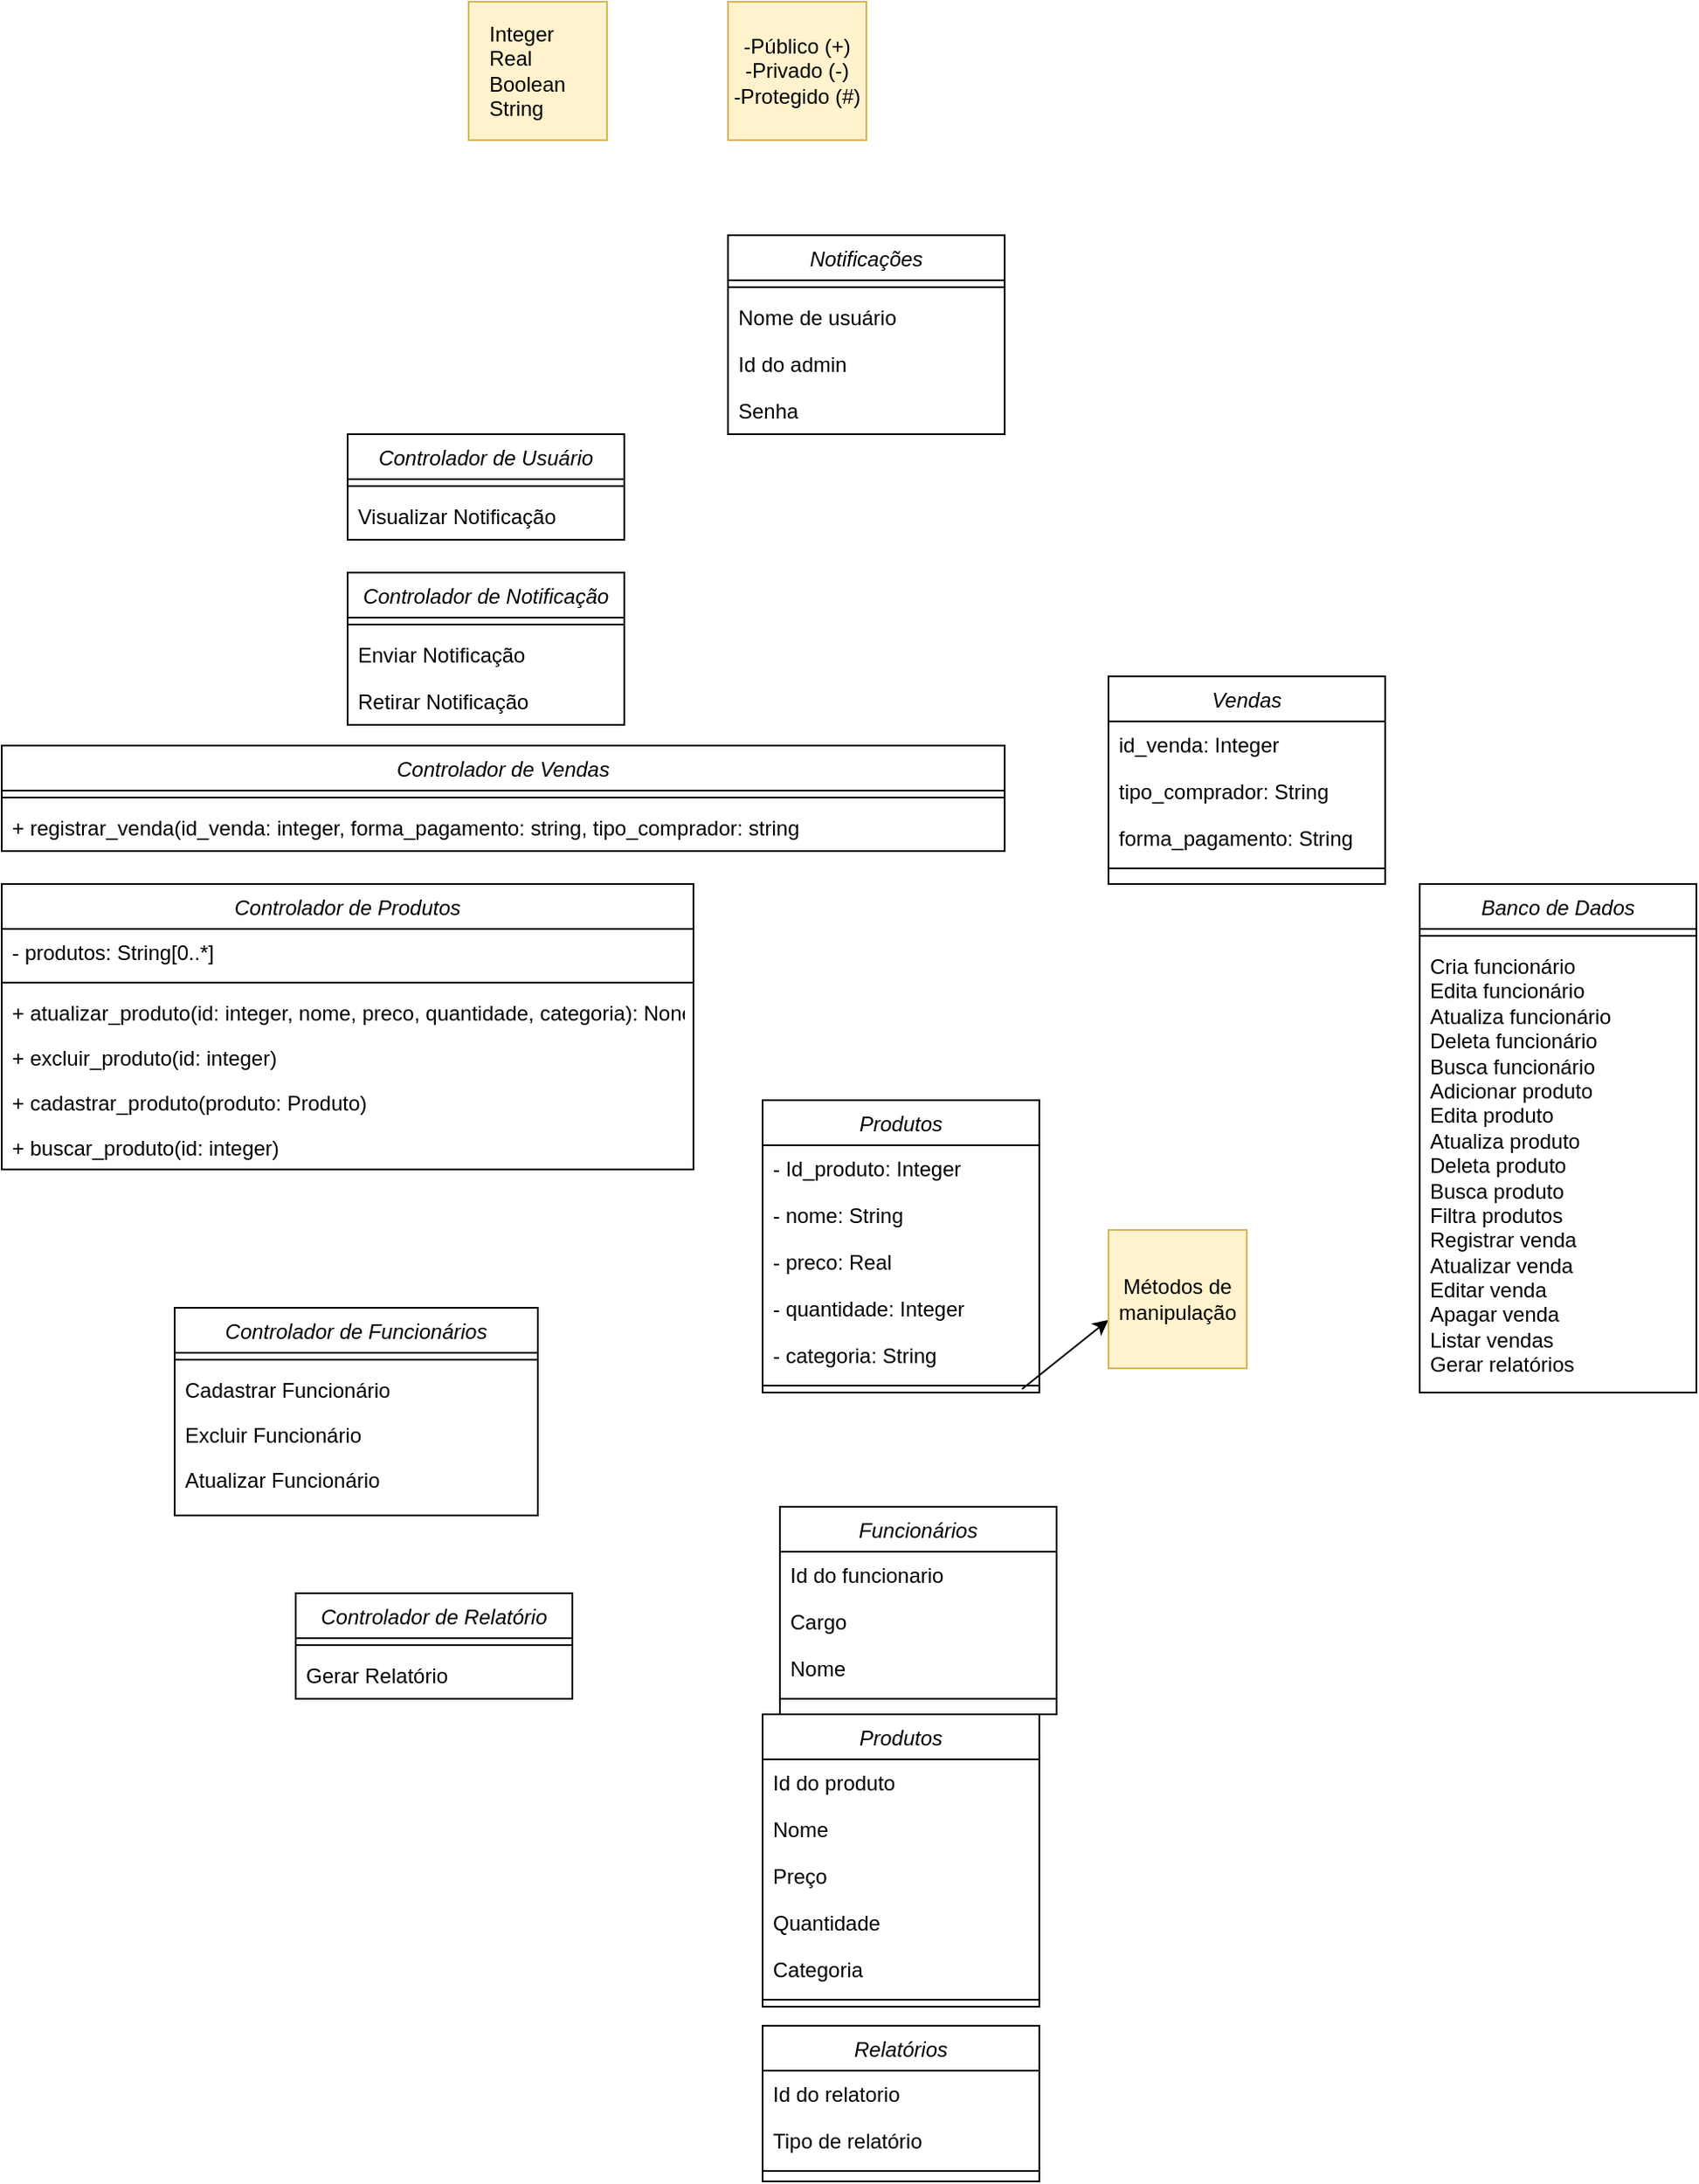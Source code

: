<mxfile version="24.8.4">
  <diagram id="C5RBs43oDa-KdzZeNtuy" name="Page-1">
    <mxGraphModel dx="1434" dy="1949" grid="1" gridSize="10" guides="1" tooltips="1" connect="1" arrows="1" fold="1" page="1" pageScale="1" pageWidth="827" pageHeight="1169" math="0" shadow="0">
      <root>
        <mxCell id="WIyWlLk6GJQsqaUBKTNV-0" />
        <mxCell id="WIyWlLk6GJQsqaUBKTNV-1" parent="WIyWlLk6GJQsqaUBKTNV-0" />
        <mxCell id="gT6u7s9dC_nsRaWymPXt-0" value="Controlador de Produtos" style="swimlane;fontStyle=2;align=center;verticalAlign=top;childLayout=stackLayout;horizontal=1;startSize=26;horizontalStack=0;resizeParent=1;resizeLast=0;collapsible=1;marginBottom=0;rounded=0;shadow=0;strokeWidth=1;" parent="WIyWlLk6GJQsqaUBKTNV-1" vertex="1">
          <mxGeometry x="40" y="280" width="400" height="165" as="geometry">
            <mxRectangle x="230" y="140" width="160" height="26" as="alternateBounds" />
          </mxGeometry>
        </mxCell>
        <mxCell id="gT6u7s9dC_nsRaWymPXt-134" value="- produtos: String[0..*]" style="text;strokeColor=none;fillColor=none;align=left;verticalAlign=top;spacingLeft=4;spacingRight=4;overflow=hidden;rotatable=0;points=[[0,0.5],[1,0.5]];portConstraint=eastwest;" parent="gT6u7s9dC_nsRaWymPXt-0" vertex="1">
          <mxGeometry y="26" width="400" height="27" as="geometry" />
        </mxCell>
        <mxCell id="gT6u7s9dC_nsRaWymPXt-4" value="" style="line;html=1;strokeWidth=1;align=left;verticalAlign=middle;spacingTop=-1;spacingLeft=3;spacingRight=3;rotatable=0;labelPosition=right;points=[];portConstraint=eastwest;" parent="gT6u7s9dC_nsRaWymPXt-0" vertex="1">
          <mxGeometry y="53" width="400" height="8" as="geometry" />
        </mxCell>
        <mxCell id="gT6u7s9dC_nsRaWymPXt-3" value="+ atualizar_produto(id: integer, nome, preco, quantidade, categoria): None" style="text;align=left;verticalAlign=top;spacingLeft=4;spacingRight=4;overflow=hidden;rotatable=0;points=[[0,0.5],[1,0.5]];portConstraint=eastwest;rounded=0;shadow=0;html=0;" parent="gT6u7s9dC_nsRaWymPXt-0" vertex="1">
          <mxGeometry y="61" width="400" height="26" as="geometry" />
        </mxCell>
        <mxCell id="gT6u7s9dC_nsRaWymPXt-2" value="+ excluir_produto(id: integer)" style="text;align=left;verticalAlign=top;spacingLeft=4;spacingRight=4;overflow=hidden;rotatable=0;points=[[0,0.5],[1,0.5]];portConstraint=eastwest;rounded=0;shadow=0;html=0;" parent="gT6u7s9dC_nsRaWymPXt-0" vertex="1">
          <mxGeometry y="87" width="400" height="26" as="geometry" />
        </mxCell>
        <mxCell id="gT6u7s9dC_nsRaWymPXt-1" value="+ cadastrar_produto(produto: Produto)" style="text;align=left;verticalAlign=top;spacingLeft=4;spacingRight=4;overflow=hidden;rotatable=0;points=[[0,0.5],[1,0.5]];portConstraint=eastwest;" parent="gT6u7s9dC_nsRaWymPXt-0" vertex="1">
          <mxGeometry y="113" width="400" height="26" as="geometry" />
        </mxCell>
        <mxCell id="uGqlonOlqgjPrVyLk_4E-11" value="+ buscar_produto(id: integer) " style="text;align=left;verticalAlign=top;spacingLeft=4;spacingRight=4;overflow=hidden;rotatable=0;points=[[0,0.5],[1,0.5]];portConstraint=eastwest;" vertex="1" parent="gT6u7s9dC_nsRaWymPXt-0">
          <mxGeometry y="139" width="400" height="26" as="geometry" />
        </mxCell>
        <mxCell id="gT6u7s9dC_nsRaWymPXt-6" value="Controlador de Funcionários" style="swimlane;fontStyle=2;align=center;verticalAlign=top;childLayout=stackLayout;horizontal=1;startSize=26;horizontalStack=0;resizeParent=1;resizeLast=0;collapsible=1;marginBottom=0;rounded=0;shadow=0;strokeWidth=1;" parent="WIyWlLk6GJQsqaUBKTNV-1" vertex="1">
          <mxGeometry x="140" y="525" width="210" height="120" as="geometry">
            <mxRectangle x="230" y="140" width="160" height="26" as="alternateBounds" />
          </mxGeometry>
        </mxCell>
        <mxCell id="gT6u7s9dC_nsRaWymPXt-7" value="" style="line;html=1;strokeWidth=1;align=left;verticalAlign=middle;spacingTop=-1;spacingLeft=3;spacingRight=3;rotatable=0;labelPosition=right;points=[];portConstraint=eastwest;" parent="gT6u7s9dC_nsRaWymPXt-6" vertex="1">
          <mxGeometry y="26" width="210" height="8" as="geometry" />
        </mxCell>
        <mxCell id="gT6u7s9dC_nsRaWymPXt-10" value="Cadastrar Funcionário" style="text;align=left;verticalAlign=top;spacingLeft=4;spacingRight=4;overflow=hidden;rotatable=0;points=[[0,0.5],[1,0.5]];portConstraint=eastwest;" parent="gT6u7s9dC_nsRaWymPXt-6" vertex="1">
          <mxGeometry y="34" width="210" height="26" as="geometry" />
        </mxCell>
        <mxCell id="gT6u7s9dC_nsRaWymPXt-9" value="Excluir Funcionário" style="text;align=left;verticalAlign=top;spacingLeft=4;spacingRight=4;overflow=hidden;rotatable=0;points=[[0,0.5],[1,0.5]];portConstraint=eastwest;rounded=0;shadow=0;html=0;" parent="gT6u7s9dC_nsRaWymPXt-6" vertex="1">
          <mxGeometry y="60" width="210" height="26" as="geometry" />
        </mxCell>
        <mxCell id="uGqlonOlqgjPrVyLk_4E-4" value="Atualizar Funcionário" style="text;align=left;verticalAlign=top;spacingLeft=4;spacingRight=4;overflow=hidden;rotatable=0;points=[[0,0.5],[1,0.5]];portConstraint=eastwest;rounded=0;shadow=0;html=0;" vertex="1" parent="gT6u7s9dC_nsRaWymPXt-6">
          <mxGeometry y="86" width="210" height="26" as="geometry" />
        </mxCell>
        <mxCell id="gT6u7s9dC_nsRaWymPXt-14" value="Controlador de Vendas" style="swimlane;fontStyle=2;align=center;verticalAlign=top;childLayout=stackLayout;horizontal=1;startSize=26;horizontalStack=0;resizeParent=1;resizeLast=0;collapsible=1;marginBottom=0;rounded=0;shadow=0;strokeWidth=1;" parent="WIyWlLk6GJQsqaUBKTNV-1" vertex="1">
          <mxGeometry x="40" y="200" width="580" height="61" as="geometry">
            <mxRectangle x="240" y="200" width="160" height="26" as="alternateBounds" />
          </mxGeometry>
        </mxCell>
        <mxCell id="gT6u7s9dC_nsRaWymPXt-15" value="" style="line;html=1;strokeWidth=1;align=left;verticalAlign=middle;spacingTop=-1;spacingLeft=3;spacingRight=3;rotatable=0;labelPosition=right;points=[];portConstraint=eastwest;" parent="gT6u7s9dC_nsRaWymPXt-14" vertex="1">
          <mxGeometry y="26" width="580" height="8" as="geometry" />
        </mxCell>
        <mxCell id="gT6u7s9dC_nsRaWymPXt-19" value="+ registrar_venda(id_venda: integer, forma_pagamento: string, tipo_comprador: string" style="text;strokeColor=none;fillColor=none;align=left;verticalAlign=top;spacingLeft=4;spacingRight=4;overflow=hidden;rotatable=0;points=[[0,0.5],[1,0.5]];portConstraint=eastwest;" parent="gT6u7s9dC_nsRaWymPXt-14" vertex="1">
          <mxGeometry y="34" width="580" height="27" as="geometry" />
        </mxCell>
        <mxCell id="gT6u7s9dC_nsRaWymPXt-27" value="Controlador de Notificação" style="swimlane;fontStyle=2;align=center;verticalAlign=top;childLayout=stackLayout;horizontal=1;startSize=26;horizontalStack=0;resizeParent=1;resizeLast=0;collapsible=1;marginBottom=0;rounded=0;shadow=0;strokeWidth=1;" parent="WIyWlLk6GJQsqaUBKTNV-1" vertex="1">
          <mxGeometry x="240" y="100" width="160" height="88" as="geometry">
            <mxRectangle x="240" y="200" width="160" height="26" as="alternateBounds" />
          </mxGeometry>
        </mxCell>
        <mxCell id="gT6u7s9dC_nsRaWymPXt-28" value="" style="line;html=1;strokeWidth=1;align=left;verticalAlign=middle;spacingTop=-1;spacingLeft=3;spacingRight=3;rotatable=0;labelPosition=right;points=[];portConstraint=eastwest;" parent="gT6u7s9dC_nsRaWymPXt-27" vertex="1">
          <mxGeometry y="26" width="160" height="8" as="geometry" />
        </mxCell>
        <mxCell id="gT6u7s9dC_nsRaWymPXt-22" value="Enviar Notificação" style="text;strokeColor=none;fillColor=none;align=left;verticalAlign=top;spacingLeft=4;spacingRight=4;overflow=hidden;rotatable=0;points=[[0,0.5],[1,0.5]];portConstraint=eastwest;" parent="gT6u7s9dC_nsRaWymPXt-27" vertex="1">
          <mxGeometry y="34" width="160" height="27" as="geometry" />
        </mxCell>
        <mxCell id="gT6u7s9dC_nsRaWymPXt-23" value="Retirar Notificação" style="text;strokeColor=none;fillColor=none;align=left;verticalAlign=top;spacingLeft=4;spacingRight=4;overflow=hidden;rotatable=0;points=[[0,0.5],[1,0.5]];portConstraint=eastwest;" parent="gT6u7s9dC_nsRaWymPXt-27" vertex="1">
          <mxGeometry y="61" width="160" height="27" as="geometry" />
        </mxCell>
        <mxCell id="gT6u7s9dC_nsRaWymPXt-30" value="Controlador de Usuário" style="swimlane;fontStyle=2;align=center;verticalAlign=top;childLayout=stackLayout;horizontal=1;startSize=26;horizontalStack=0;resizeParent=1;resizeLast=0;collapsible=1;marginBottom=0;rounded=0;shadow=0;strokeWidth=1;" parent="WIyWlLk6GJQsqaUBKTNV-1" vertex="1">
          <mxGeometry x="240" y="20" width="160" height="61" as="geometry">
            <mxRectangle x="240" y="200" width="160" height="26" as="alternateBounds" />
          </mxGeometry>
        </mxCell>
        <mxCell id="gT6u7s9dC_nsRaWymPXt-31" value="" style="line;html=1;strokeWidth=1;align=left;verticalAlign=middle;spacingTop=-1;spacingLeft=3;spacingRight=3;rotatable=0;labelPosition=right;points=[];portConstraint=eastwest;" parent="gT6u7s9dC_nsRaWymPXt-30" vertex="1">
          <mxGeometry y="26" width="160" height="8" as="geometry" />
        </mxCell>
        <mxCell id="gT6u7s9dC_nsRaWymPXt-26" value="Visualizar Notificação" style="text;strokeColor=none;fillColor=none;align=left;verticalAlign=top;spacingLeft=4;spacingRight=4;overflow=hidden;rotatable=0;points=[[0,0.5],[1,0.5]];portConstraint=eastwest;" parent="gT6u7s9dC_nsRaWymPXt-30" vertex="1">
          <mxGeometry y="34" width="160" height="27" as="geometry" />
        </mxCell>
        <mxCell id="gT6u7s9dC_nsRaWymPXt-38" value="Controlador de Relatório" style="swimlane;fontStyle=2;align=center;verticalAlign=top;childLayout=stackLayout;horizontal=1;startSize=26;horizontalStack=0;resizeParent=1;resizeLast=0;collapsible=1;marginBottom=0;rounded=0;shadow=0;strokeWidth=1;" parent="WIyWlLk6GJQsqaUBKTNV-1" vertex="1">
          <mxGeometry x="210" y="690" width="160" height="61" as="geometry">
            <mxRectangle x="230" y="140" width="160" height="26" as="alternateBounds" />
          </mxGeometry>
        </mxCell>
        <mxCell id="gT6u7s9dC_nsRaWymPXt-39" value="" style="line;html=1;strokeWidth=1;align=left;verticalAlign=middle;spacingTop=-1;spacingLeft=3;spacingRight=3;rotatable=0;labelPosition=right;points=[];portConstraint=eastwest;" parent="gT6u7s9dC_nsRaWymPXt-38" vertex="1">
          <mxGeometry y="26" width="160" height="8" as="geometry" />
        </mxCell>
        <mxCell id="gT6u7s9dC_nsRaWymPXt-37" value="Gerar Relatório" style="text;strokeColor=none;fillColor=none;align=left;verticalAlign=top;spacingLeft=4;spacingRight=4;overflow=hidden;rotatable=0;points=[[0,0.5],[1,0.5]];portConstraint=eastwest;" parent="gT6u7s9dC_nsRaWymPXt-38" vertex="1">
          <mxGeometry y="34" width="160" height="27" as="geometry" />
        </mxCell>
        <mxCell id="gT6u7s9dC_nsRaWymPXt-48" value="Notificações" style="swimlane;fontStyle=2;align=center;verticalAlign=top;childLayout=stackLayout;horizontal=1;startSize=26;horizontalStack=0;resizeParent=1;resizeLast=0;collapsible=1;marginBottom=0;rounded=0;shadow=0;strokeWidth=1;" parent="WIyWlLk6GJQsqaUBKTNV-1" vertex="1">
          <mxGeometry x="460" y="-95" width="160" height="115" as="geometry">
            <mxRectangle x="240" y="200" width="160" height="26" as="alternateBounds" />
          </mxGeometry>
        </mxCell>
        <mxCell id="gT6u7s9dC_nsRaWymPXt-49" value="" style="line;html=1;strokeWidth=1;align=left;verticalAlign=middle;spacingTop=-1;spacingLeft=3;spacingRight=3;rotatable=0;labelPosition=right;points=[];portConstraint=eastwest;" parent="gT6u7s9dC_nsRaWymPXt-48" vertex="1">
          <mxGeometry y="26" width="160" height="8" as="geometry" />
        </mxCell>
        <mxCell id="gT6u7s9dC_nsRaWymPXt-45" value="Nome de usuário" style="text;strokeColor=none;fillColor=none;align=left;verticalAlign=top;spacingLeft=4;spacingRight=4;overflow=hidden;rotatable=0;points=[[0,0.5],[1,0.5]];portConstraint=eastwest;" parent="gT6u7s9dC_nsRaWymPXt-48" vertex="1">
          <mxGeometry y="34" width="160" height="27" as="geometry" />
        </mxCell>
        <mxCell id="gT6u7s9dC_nsRaWymPXt-44" value="Id do admin" style="text;strokeColor=none;fillColor=none;align=left;verticalAlign=top;spacingLeft=4;spacingRight=4;overflow=hidden;rotatable=0;points=[[0,0.5],[1,0.5]];portConstraint=eastwest;" parent="gT6u7s9dC_nsRaWymPXt-48" vertex="1">
          <mxGeometry y="61" width="160" height="27" as="geometry" />
        </mxCell>
        <mxCell id="gT6u7s9dC_nsRaWymPXt-46" value="Senha" style="text;strokeColor=none;fillColor=none;align=left;verticalAlign=top;spacingLeft=4;spacingRight=4;overflow=hidden;rotatable=0;points=[[0,0.5],[1,0.5]];portConstraint=eastwest;" parent="gT6u7s9dC_nsRaWymPXt-48" vertex="1">
          <mxGeometry y="88" width="160" height="27" as="geometry" />
        </mxCell>
        <mxCell id="gT6u7s9dC_nsRaWymPXt-69" value="Vendas" style="swimlane;fontStyle=2;align=center;verticalAlign=top;childLayout=stackLayout;horizontal=1;startSize=26;horizontalStack=0;resizeParent=1;resizeLast=0;collapsible=1;marginBottom=0;rounded=0;shadow=0;strokeWidth=1;" parent="WIyWlLk6GJQsqaUBKTNV-1" vertex="1">
          <mxGeometry x="680" y="160" width="160" height="120" as="geometry">
            <mxRectangle x="230" y="140" width="160" height="26" as="alternateBounds" />
          </mxGeometry>
        </mxCell>
        <mxCell id="gT6u7s9dC_nsRaWymPXt-63" value="id_venda: Integer" style="text;strokeColor=none;fillColor=none;align=left;verticalAlign=top;spacingLeft=4;spacingRight=4;overflow=hidden;rotatable=0;points=[[0,0.5],[1,0.5]];portConstraint=eastwest;" parent="gT6u7s9dC_nsRaWymPXt-69" vertex="1">
          <mxGeometry y="26" width="160" height="27" as="geometry" />
        </mxCell>
        <mxCell id="gT6u7s9dC_nsRaWymPXt-65" value="tipo_comprador: String" style="text;strokeColor=none;fillColor=none;align=left;verticalAlign=top;spacingLeft=4;spacingRight=4;overflow=hidden;rotatable=0;points=[[0,0.5],[1,0.5]];portConstraint=eastwest;" parent="gT6u7s9dC_nsRaWymPXt-69" vertex="1">
          <mxGeometry y="53" width="160" height="27" as="geometry" />
        </mxCell>
        <mxCell id="gT6u7s9dC_nsRaWymPXt-66" value="forma_pagamento: String" style="text;strokeColor=none;fillColor=none;align=left;verticalAlign=top;spacingLeft=4;spacingRight=4;overflow=hidden;rotatable=0;points=[[0,0.5],[1,0.5]];portConstraint=eastwest;" parent="gT6u7s9dC_nsRaWymPXt-69" vertex="1">
          <mxGeometry y="80" width="160" height="27" as="geometry" />
        </mxCell>
        <mxCell id="gT6u7s9dC_nsRaWymPXt-70" value="" style="line;html=1;strokeWidth=1;align=left;verticalAlign=middle;spacingTop=-1;spacingLeft=3;spacingRight=3;rotatable=0;labelPosition=right;points=[];portConstraint=eastwest;" parent="gT6u7s9dC_nsRaWymPXt-69" vertex="1">
          <mxGeometry y="107" width="160" height="8" as="geometry" />
        </mxCell>
        <mxCell id="gT6u7s9dC_nsRaWymPXt-74" value="Produtos" style="swimlane;fontStyle=2;align=center;verticalAlign=top;childLayout=stackLayout;horizontal=1;startSize=26;horizontalStack=0;resizeParent=1;resizeLast=0;collapsible=1;marginBottom=0;rounded=0;shadow=0;strokeWidth=1;" parent="WIyWlLk6GJQsqaUBKTNV-1" vertex="1">
          <mxGeometry x="480" y="405" width="160" height="169" as="geometry">
            <mxRectangle x="230" y="140" width="160" height="26" as="alternateBounds" />
          </mxGeometry>
        </mxCell>
        <mxCell id="gT6u7s9dC_nsRaWymPXt-82" value="- Id_produto: Integer" style="text;strokeColor=none;fillColor=none;align=left;verticalAlign=top;spacingLeft=4;spacingRight=4;overflow=hidden;rotatable=0;points=[[0,0.5],[1,0.5]];portConstraint=eastwest;" parent="gT6u7s9dC_nsRaWymPXt-74" vertex="1">
          <mxGeometry y="26" width="160" height="27" as="geometry" />
        </mxCell>
        <mxCell id="gT6u7s9dC_nsRaWymPXt-83" value="- nome: String" style="text;strokeColor=none;fillColor=none;align=left;verticalAlign=top;spacingLeft=4;spacingRight=4;overflow=hidden;rotatable=0;points=[[0,0.5],[1,0.5]];portConstraint=eastwest;" parent="gT6u7s9dC_nsRaWymPXt-74" vertex="1">
          <mxGeometry y="53" width="160" height="27" as="geometry" />
        </mxCell>
        <mxCell id="gT6u7s9dC_nsRaWymPXt-85" value="- preco: Real" style="text;strokeColor=none;fillColor=none;align=left;verticalAlign=top;spacingLeft=4;spacingRight=4;overflow=hidden;rotatable=0;points=[[0,0.5],[1,0.5]];portConstraint=eastwest;" parent="gT6u7s9dC_nsRaWymPXt-74" vertex="1">
          <mxGeometry y="80" width="160" height="27" as="geometry" />
        </mxCell>
        <mxCell id="gT6u7s9dC_nsRaWymPXt-131" value="" style="endArrow=classic;html=1;rounded=0;fillColor=#fff2cc;strokeColor=#000000;" parent="gT6u7s9dC_nsRaWymPXt-74" edge="1">
          <mxGeometry width="50" height="50" relative="1" as="geometry">
            <mxPoint x="150" y="167" as="sourcePoint" />
            <mxPoint x="200" y="127" as="targetPoint" />
          </mxGeometry>
        </mxCell>
        <mxCell id="gT6u7s9dC_nsRaWymPXt-86" value="- quantidade: Integer" style="text;strokeColor=none;fillColor=none;align=left;verticalAlign=top;spacingLeft=4;spacingRight=4;overflow=hidden;rotatable=0;points=[[0,0.5],[1,0.5]];portConstraint=eastwest;" parent="gT6u7s9dC_nsRaWymPXt-74" vertex="1">
          <mxGeometry y="107" width="160" height="27" as="geometry" />
        </mxCell>
        <mxCell id="gT6u7s9dC_nsRaWymPXt-84" value="- categoria: String" style="text;strokeColor=none;fillColor=none;align=left;verticalAlign=top;spacingLeft=4;spacingRight=4;overflow=hidden;rotatable=0;points=[[0,0.5],[1,0.5]];portConstraint=eastwest;" parent="gT6u7s9dC_nsRaWymPXt-74" vertex="1">
          <mxGeometry y="134" width="160" height="27" as="geometry" />
        </mxCell>
        <mxCell id="gT6u7s9dC_nsRaWymPXt-80" value="" style="line;html=1;strokeWidth=1;align=left;verticalAlign=middle;spacingTop=-1;spacingLeft=3;spacingRight=3;rotatable=0;labelPosition=right;points=[];portConstraint=eastwest;" parent="gT6u7s9dC_nsRaWymPXt-74" vertex="1">
          <mxGeometry y="161" width="160" height="8" as="geometry" />
        </mxCell>
        <mxCell id="gT6u7s9dC_nsRaWymPXt-88" value="Funcionários" style="swimlane;fontStyle=2;align=center;verticalAlign=top;childLayout=stackLayout;horizontal=1;startSize=26;horizontalStack=0;resizeParent=1;resizeLast=0;collapsible=1;marginBottom=0;rounded=0;shadow=0;strokeWidth=1;" parent="WIyWlLk6GJQsqaUBKTNV-1" vertex="1">
          <mxGeometry x="490" y="640" width="160" height="120" as="geometry">
            <mxRectangle x="230" y="140" width="160" height="26" as="alternateBounds" />
          </mxGeometry>
        </mxCell>
        <mxCell id="gT6u7s9dC_nsRaWymPXt-96" value="Id do funcionario" style="text;strokeColor=none;fillColor=none;align=left;verticalAlign=top;spacingLeft=4;spacingRight=4;overflow=hidden;rotatable=0;points=[[0,0.5],[1,0.5]];portConstraint=eastwest;" parent="gT6u7s9dC_nsRaWymPXt-88" vertex="1">
          <mxGeometry y="26" width="160" height="27" as="geometry" />
        </mxCell>
        <mxCell id="gT6u7s9dC_nsRaWymPXt-97" value="Cargo" style="text;strokeColor=none;fillColor=none;align=left;verticalAlign=top;spacingLeft=4;spacingRight=4;overflow=hidden;rotatable=0;points=[[0,0.5],[1,0.5]];portConstraint=eastwest;" parent="gT6u7s9dC_nsRaWymPXt-88" vertex="1">
          <mxGeometry y="53" width="160" height="27" as="geometry" />
        </mxCell>
        <mxCell id="gT6u7s9dC_nsRaWymPXt-98" value="Nome" style="text;strokeColor=none;fillColor=none;align=left;verticalAlign=top;spacingLeft=4;spacingRight=4;overflow=hidden;rotatable=0;points=[[0,0.5],[1,0.5]];portConstraint=eastwest;" parent="gT6u7s9dC_nsRaWymPXt-88" vertex="1">
          <mxGeometry y="80" width="160" height="27" as="geometry" />
        </mxCell>
        <mxCell id="gT6u7s9dC_nsRaWymPXt-94" value="" style="line;html=1;strokeWidth=1;align=left;verticalAlign=middle;spacingTop=-1;spacingLeft=3;spacingRight=3;rotatable=0;labelPosition=right;points=[];portConstraint=eastwest;" parent="gT6u7s9dC_nsRaWymPXt-88" vertex="1">
          <mxGeometry y="107" width="160" height="8" as="geometry" />
        </mxCell>
        <mxCell id="gT6u7s9dC_nsRaWymPXt-100" value="Produtos" style="swimlane;fontStyle=2;align=center;verticalAlign=top;childLayout=stackLayout;horizontal=1;startSize=26;horizontalStack=0;resizeParent=1;resizeLast=0;collapsible=1;marginBottom=0;rounded=0;shadow=0;strokeWidth=1;" parent="WIyWlLk6GJQsqaUBKTNV-1" vertex="1">
          <mxGeometry x="480" y="760" width="160" height="169" as="geometry">
            <mxRectangle x="230" y="140" width="160" height="26" as="alternateBounds" />
          </mxGeometry>
        </mxCell>
        <mxCell id="gT6u7s9dC_nsRaWymPXt-101" value="Id do produto" style="text;strokeColor=none;fillColor=none;align=left;verticalAlign=top;spacingLeft=4;spacingRight=4;overflow=hidden;rotatable=0;points=[[0,0.5],[1,0.5]];portConstraint=eastwest;" parent="gT6u7s9dC_nsRaWymPXt-100" vertex="1">
          <mxGeometry y="26" width="160" height="27" as="geometry" />
        </mxCell>
        <mxCell id="gT6u7s9dC_nsRaWymPXt-102" value="Nome" style="text;strokeColor=none;fillColor=none;align=left;verticalAlign=top;spacingLeft=4;spacingRight=4;overflow=hidden;rotatable=0;points=[[0,0.5],[1,0.5]];portConstraint=eastwest;" parent="gT6u7s9dC_nsRaWymPXt-100" vertex="1">
          <mxGeometry y="53" width="160" height="27" as="geometry" />
        </mxCell>
        <mxCell id="gT6u7s9dC_nsRaWymPXt-103" value="Preço" style="text;strokeColor=none;fillColor=none;align=left;verticalAlign=top;spacingLeft=4;spacingRight=4;overflow=hidden;rotatable=0;points=[[0,0.5],[1,0.5]];portConstraint=eastwest;" parent="gT6u7s9dC_nsRaWymPXt-100" vertex="1">
          <mxGeometry y="80" width="160" height="27" as="geometry" />
        </mxCell>
        <mxCell id="gT6u7s9dC_nsRaWymPXt-104" value="Quantidade" style="text;strokeColor=none;fillColor=none;align=left;verticalAlign=top;spacingLeft=4;spacingRight=4;overflow=hidden;rotatable=0;points=[[0,0.5],[1,0.5]];portConstraint=eastwest;" parent="gT6u7s9dC_nsRaWymPXt-100" vertex="1">
          <mxGeometry y="107" width="160" height="27" as="geometry" />
        </mxCell>
        <mxCell id="gT6u7s9dC_nsRaWymPXt-105" value="Categoria" style="text;strokeColor=none;fillColor=none;align=left;verticalAlign=top;spacingLeft=4;spacingRight=4;overflow=hidden;rotatable=0;points=[[0,0.5],[1,0.5]];portConstraint=eastwest;" parent="gT6u7s9dC_nsRaWymPXt-100" vertex="1">
          <mxGeometry y="134" width="160" height="27" as="geometry" />
        </mxCell>
        <mxCell id="gT6u7s9dC_nsRaWymPXt-106" value="" style="line;html=1;strokeWidth=1;align=left;verticalAlign=middle;spacingTop=-1;spacingLeft=3;spacingRight=3;rotatable=0;labelPosition=right;points=[];portConstraint=eastwest;" parent="gT6u7s9dC_nsRaWymPXt-100" vertex="1">
          <mxGeometry y="161" width="160" height="8" as="geometry" />
        </mxCell>
        <mxCell id="gT6u7s9dC_nsRaWymPXt-107" value="" style="whiteSpace=wrap;html=1;aspect=fixed;fillColor=#fff2cc;strokeColor=#d6b656;" parent="WIyWlLk6GJQsqaUBKTNV-1" vertex="1">
          <mxGeometry x="310" y="-230" width="80" height="80" as="geometry" />
        </mxCell>
        <mxCell id="gT6u7s9dC_nsRaWymPXt-108" value="Integer&lt;div&gt;Real&lt;/div&gt;&lt;div&gt;Boolean&lt;/div&gt;&lt;div&gt;String&lt;/div&gt;" style="text;html=1;align=left;verticalAlign=middle;whiteSpace=wrap;rounded=0;" parent="WIyWlLk6GJQsqaUBKTNV-1" vertex="1">
          <mxGeometry x="320" y="-220" width="60" height="60" as="geometry" />
        </mxCell>
        <mxCell id="gT6u7s9dC_nsRaWymPXt-114" value="Relatórios" style="swimlane;fontStyle=2;align=center;verticalAlign=top;childLayout=stackLayout;horizontal=1;startSize=26;horizontalStack=0;resizeParent=1;resizeLast=0;collapsible=1;marginBottom=0;rounded=0;shadow=0;strokeWidth=1;" parent="WIyWlLk6GJQsqaUBKTNV-1" vertex="1">
          <mxGeometry x="480" y="940" width="160" height="90" as="geometry">
            <mxRectangle x="230" y="140" width="160" height="26" as="alternateBounds" />
          </mxGeometry>
        </mxCell>
        <mxCell id="gT6u7s9dC_nsRaWymPXt-111" value="Id do relatorio" style="text;strokeColor=none;fillColor=none;align=left;verticalAlign=top;spacingLeft=4;spacingRight=4;overflow=hidden;rotatable=0;points=[[0,0.5],[1,0.5]];portConstraint=eastwest;" parent="gT6u7s9dC_nsRaWymPXt-114" vertex="1">
          <mxGeometry y="26" width="160" height="27" as="geometry" />
        </mxCell>
        <mxCell id="gT6u7s9dC_nsRaWymPXt-112" value="Tipo de relatório" style="text;strokeColor=none;fillColor=none;align=left;verticalAlign=top;spacingLeft=4;spacingRight=4;overflow=hidden;rotatable=0;points=[[0,0.5],[1,0.5]];portConstraint=eastwest;" parent="gT6u7s9dC_nsRaWymPXt-114" vertex="1">
          <mxGeometry y="53" width="160" height="27" as="geometry" />
        </mxCell>
        <mxCell id="gT6u7s9dC_nsRaWymPXt-120" value="" style="line;html=1;strokeWidth=1;align=left;verticalAlign=middle;spacingTop=-1;spacingLeft=3;spacingRight=3;rotatable=0;labelPosition=right;points=[];portConstraint=eastwest;" parent="gT6u7s9dC_nsRaWymPXt-114" vertex="1">
          <mxGeometry y="80" width="160" height="8" as="geometry" />
        </mxCell>
        <mxCell id="gT6u7s9dC_nsRaWymPXt-124" value="Banco de Dados" style="swimlane;fontStyle=2;align=center;verticalAlign=top;childLayout=stackLayout;horizontal=1;startSize=26;horizontalStack=0;resizeParent=1;resizeLast=0;collapsible=1;marginBottom=0;rounded=0;shadow=0;strokeWidth=1;" parent="WIyWlLk6GJQsqaUBKTNV-1" vertex="1">
          <mxGeometry x="860" y="280" width="160" height="294" as="geometry">
            <mxRectangle x="230" y="140" width="160" height="26" as="alternateBounds" />
          </mxGeometry>
        </mxCell>
        <mxCell id="gT6u7s9dC_nsRaWymPXt-130" value="" style="line;html=1;strokeWidth=1;align=left;verticalAlign=middle;spacingTop=-1;spacingLeft=3;spacingRight=3;rotatable=0;labelPosition=right;points=[];portConstraint=eastwest;" parent="gT6u7s9dC_nsRaWymPXt-124" vertex="1">
          <mxGeometry y="26" width="160" height="8" as="geometry" />
        </mxCell>
        <mxCell id="gT6u7s9dC_nsRaWymPXt-123" value="Cria funcionário&lt;div&gt;Edita funcionário&lt;/div&gt;&lt;div&gt;Atualiza funcionário&lt;/div&gt;&lt;div&gt;Deleta funcionário&lt;/div&gt;&lt;div&gt;Busca funcionário&lt;/div&gt;&lt;div&gt;Adicionar produto&lt;/div&gt;&lt;div&gt;Edita produto&lt;/div&gt;&lt;div&gt;Atualiza produto&lt;/div&gt;&lt;div&gt;Deleta produto&lt;/div&gt;&lt;div&gt;Busca produto&lt;/div&gt;&lt;div&gt;Filtra produtos&lt;/div&gt;&lt;div&gt;Registrar venda&lt;/div&gt;&lt;div&gt;Atualizar venda&lt;/div&gt;&lt;div&gt;Editar venda&lt;/div&gt;&lt;div&gt;Apagar venda&lt;/div&gt;&lt;div&gt;Listar vendas&lt;/div&gt;&lt;div&gt;Gerar relatórios&lt;/div&gt;" style="text;strokeColor=none;fillColor=none;align=left;verticalAlign=top;spacingLeft=4;spacingRight=4;overflow=hidden;rotatable=0;points=[[0,0.5],[1,0.5]];portConstraint=eastwest;whiteSpace=wrap;html=1;" parent="gT6u7s9dC_nsRaWymPXt-124" vertex="1">
          <mxGeometry y="34" width="160" height="260" as="geometry" />
        </mxCell>
        <mxCell id="gT6u7s9dC_nsRaWymPXt-132" value="" style="whiteSpace=wrap;html=1;aspect=fixed;fillColor=#fff2cc;strokeColor=#d6b656;" parent="WIyWlLk6GJQsqaUBKTNV-1" vertex="1">
          <mxGeometry x="680" y="480" width="80" height="80" as="geometry" />
        </mxCell>
        <mxCell id="gT6u7s9dC_nsRaWymPXt-133" value="Métodos de manipulação" style="text;html=1;align=center;verticalAlign=middle;whiteSpace=wrap;rounded=0;" parent="WIyWlLk6GJQsqaUBKTNV-1" vertex="1">
          <mxGeometry x="690" y="505" width="60" height="30" as="geometry" />
        </mxCell>
        <mxCell id="uGqlonOlqgjPrVyLk_4E-1" value="" style="whiteSpace=wrap;html=1;aspect=fixed;fillColor=#fff2cc;strokeColor=#d6b656;" vertex="1" parent="WIyWlLk6GJQsqaUBKTNV-1">
          <mxGeometry x="460" y="-230" width="80" height="80" as="geometry" />
        </mxCell>
        <mxCell id="uGqlonOlqgjPrVyLk_4E-2" value="-Público (+)&lt;br&gt;-Privado (-)&lt;br&gt;-Protegido (#)" style="text;html=1;align=center;verticalAlign=middle;whiteSpace=wrap;rounded=0;" vertex="1" parent="WIyWlLk6GJQsqaUBKTNV-1">
          <mxGeometry x="460" y="-230" width="80" height="80" as="geometry" />
        </mxCell>
      </root>
    </mxGraphModel>
  </diagram>
</mxfile>

